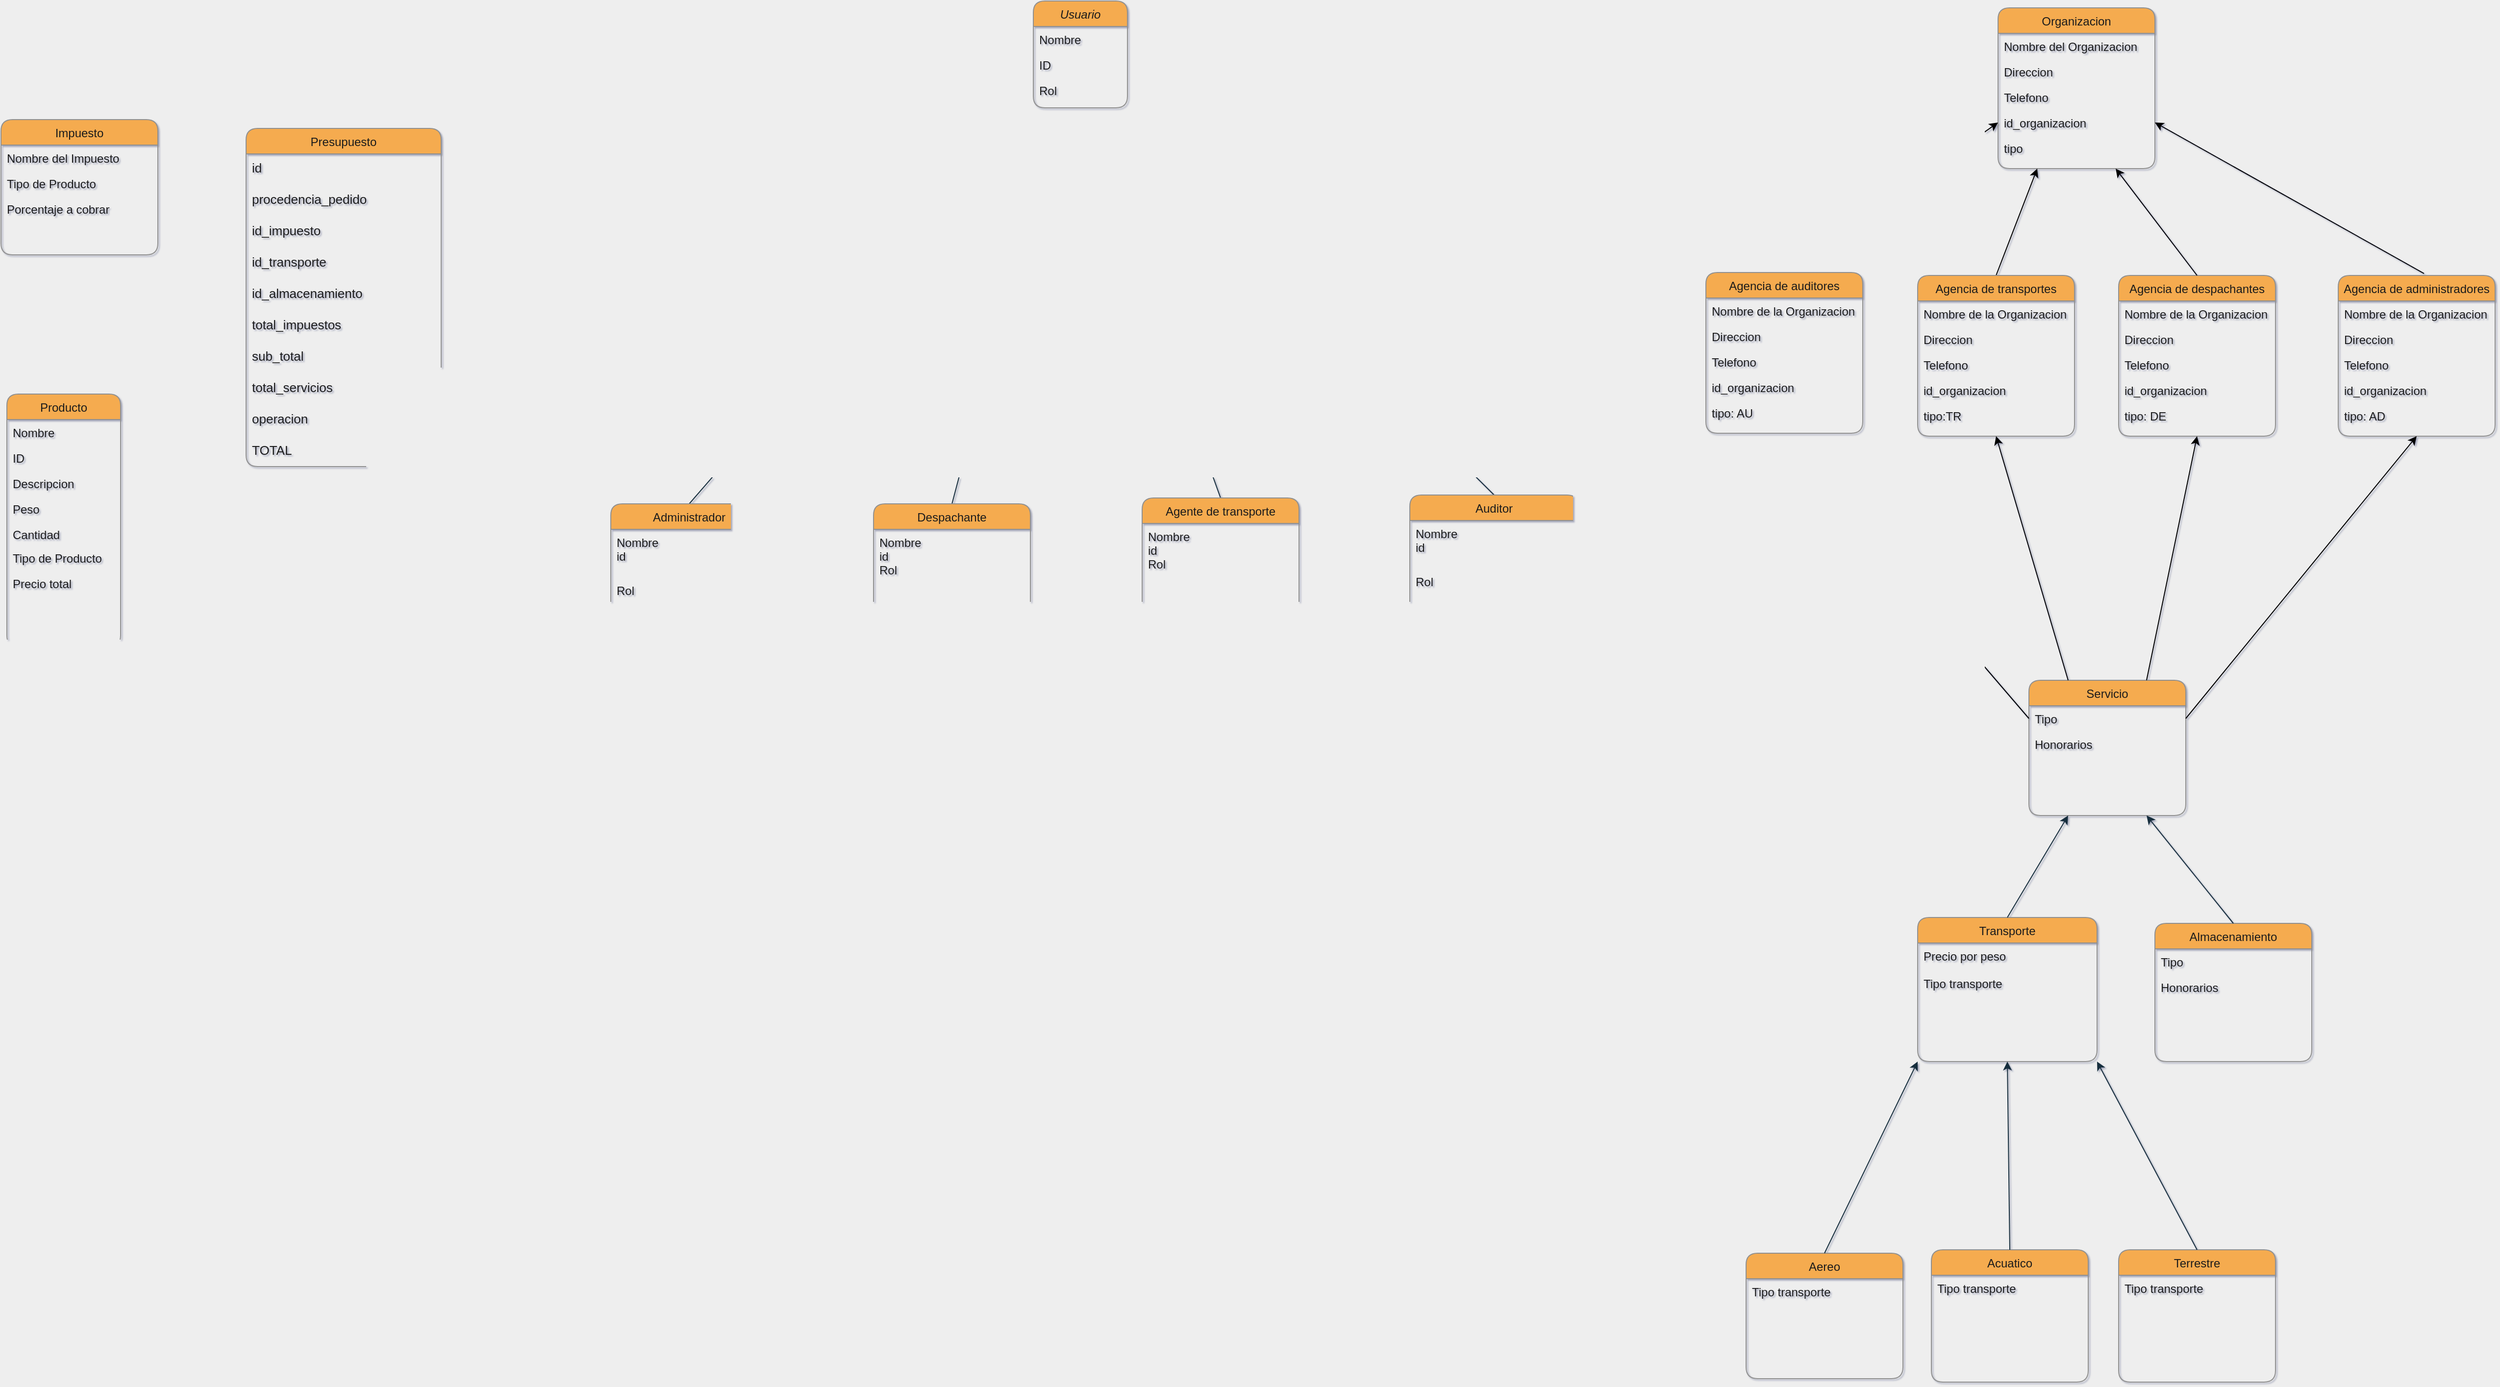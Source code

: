 <mxfile version="20.8.13" type="github">
  <diagram id="C5RBs43oDa-KdzZeNtuy" name="Page-1">
    <mxGraphModel dx="4279" dy="2477" grid="0" gridSize="10" guides="1" tooltips="1" connect="1" arrows="1" fold="1" page="1" pageScale="1" pageWidth="827" pageHeight="1169" background="#EEEEEE" math="0" shadow="1">
      <root>
        <mxCell id="WIyWlLk6GJQsqaUBKTNV-0" />
        <mxCell id="WIyWlLk6GJQsqaUBKTNV-1" parent="WIyWlLk6GJQsqaUBKTNV-0" />
        <mxCell id="zkfFHV4jXpPFQw0GAbJ--0" value="Usuario" style="swimlane;fontStyle=2;align=center;verticalAlign=top;childLayout=stackLayout;horizontal=1;startSize=26;horizontalStack=0;resizeParent=1;resizeLast=0;collapsible=1;marginBottom=0;rounded=1;shadow=0;strokeWidth=1;fillColor=#F5AB50;strokeColor=#909090;fontColor=#1A1A1A;" parent="WIyWlLk6GJQsqaUBKTNV-1" vertex="1">
          <mxGeometry x="-556" y="-920" width="96" height="109" as="geometry">
            <mxRectangle x="230" y="140" width="160" height="26" as="alternateBounds" />
          </mxGeometry>
        </mxCell>
        <mxCell id="zkfFHV4jXpPFQw0GAbJ--1" value="Nombre" style="text;align=left;verticalAlign=top;spacingLeft=4;spacingRight=4;overflow=hidden;rotatable=0;points=[[0,0.5],[1,0.5]];portConstraint=eastwest;fontColor=#1A1A1A;rounded=1;" parent="zkfFHV4jXpPFQw0GAbJ--0" vertex="1">
          <mxGeometry y="26" width="96" height="26" as="geometry" />
        </mxCell>
        <mxCell id="zkfFHV4jXpPFQw0GAbJ--2" value="ID" style="text;align=left;verticalAlign=top;spacingLeft=4;spacingRight=4;overflow=hidden;rotatable=0;points=[[0,0.5],[1,0.5]];portConstraint=eastwest;rounded=1;shadow=0;html=0;fontColor=#1A1A1A;" parent="zkfFHV4jXpPFQw0GAbJ--0" vertex="1">
          <mxGeometry y="52" width="96" height="26" as="geometry" />
        </mxCell>
        <mxCell id="HUb9m4NCT26hnJzrRG1a-0" value="Rol" style="text;align=left;verticalAlign=top;spacingLeft=4;spacingRight=4;overflow=hidden;rotatable=0;points=[[0,0.5],[1,0.5]];portConstraint=eastwest;rounded=1;shadow=0;html=0;fontColor=#1A1A1A;" parent="zkfFHV4jXpPFQw0GAbJ--0" vertex="1">
          <mxGeometry y="78" width="96" height="26" as="geometry" />
        </mxCell>
        <mxCell id="zkfFHV4jXpPFQw0GAbJ--6" value="Servicio" style="swimlane;fontStyle=0;align=center;verticalAlign=top;childLayout=stackLayout;horizontal=1;startSize=26;horizontalStack=0;resizeParent=1;resizeLast=0;collapsible=1;marginBottom=0;rounded=1;shadow=0;strokeWidth=1;fillColor=#F5AB50;strokeColor=#909090;fontColor=#1A1A1A;" parent="WIyWlLk6GJQsqaUBKTNV-1" vertex="1">
          <mxGeometry x="459.5" y="-227" width="160" height="138" as="geometry">
            <mxRectangle x="130" y="380" width="160" height="26" as="alternateBounds" />
          </mxGeometry>
        </mxCell>
        <mxCell id="zkfFHV4jXpPFQw0GAbJ--7" value="Tipo" style="text;align=left;verticalAlign=top;spacingLeft=4;spacingRight=4;overflow=hidden;rotatable=0;points=[[0,0.5],[1,0.5]];portConstraint=eastwest;fontColor=#1A1A1A;rounded=1;" parent="zkfFHV4jXpPFQw0GAbJ--6" vertex="1">
          <mxGeometry y="26" width="160" height="26" as="geometry" />
        </mxCell>
        <mxCell id="zkfFHV4jXpPFQw0GAbJ--8" value="Honorarios" style="text;align=left;verticalAlign=top;spacingLeft=4;spacingRight=4;overflow=hidden;rotatable=0;points=[[0,0.5],[1,0.5]];portConstraint=eastwest;rounded=1;shadow=0;html=0;fontColor=#1A1A1A;" parent="zkfFHV4jXpPFQw0GAbJ--6" vertex="1">
          <mxGeometry y="52" width="160" height="26" as="geometry" />
        </mxCell>
        <mxCell id="zkfFHV4jXpPFQw0GAbJ--13" value="Acuatico" style="swimlane;fontStyle=0;align=center;verticalAlign=top;childLayout=stackLayout;horizontal=1;startSize=26;horizontalStack=0;resizeParent=1;resizeLast=0;collapsible=1;marginBottom=0;rounded=1;shadow=0;strokeWidth=1;fillColor=#F5AB50;strokeColor=#909090;fontColor=#1A1A1A;" parent="WIyWlLk6GJQsqaUBKTNV-1" vertex="1">
          <mxGeometry x="360" y="354" width="160" height="135" as="geometry">
            <mxRectangle x="340" y="380" width="170" height="26" as="alternateBounds" />
          </mxGeometry>
        </mxCell>
        <mxCell id="pXvzxChBo4fIykmY_wk8-32" value="Tipo transporte" style="text;strokeColor=none;fillColor=none;align=left;verticalAlign=top;spacingLeft=4;spacingRight=4;overflow=hidden;rotatable=0;points=[[0,0.5],[1,0.5]];portConstraint=eastwest;rounded=1;fontColor=#1A1A1A;" parent="zkfFHV4jXpPFQw0GAbJ--13" vertex="1">
          <mxGeometry y="26" width="160" height="50" as="geometry" />
        </mxCell>
        <mxCell id="zkfFHV4jXpPFQw0GAbJ--17" value="Producto" style="swimlane;fontStyle=0;align=center;verticalAlign=top;childLayout=stackLayout;horizontal=1;startSize=26;horizontalStack=0;resizeParent=1;resizeLast=0;collapsible=1;marginBottom=0;rounded=1;shadow=0;strokeWidth=1;fillColor=#F5AB50;strokeColor=#909090;fontColor=#1A1A1A;" parent="WIyWlLk6GJQsqaUBKTNV-1" vertex="1">
          <mxGeometry x="-1603" y="-519" width="116" height="258" as="geometry">
            <mxRectangle x="550" y="140" width="160" height="26" as="alternateBounds" />
          </mxGeometry>
        </mxCell>
        <mxCell id="zkfFHV4jXpPFQw0GAbJ--18" value="Nombre" style="text;align=left;verticalAlign=top;spacingLeft=4;spacingRight=4;overflow=hidden;rotatable=0;points=[[0,0.5],[1,0.5]];portConstraint=eastwest;fontColor=#1A1A1A;rounded=1;" parent="zkfFHV4jXpPFQw0GAbJ--17" vertex="1">
          <mxGeometry y="26" width="116" height="26" as="geometry" />
        </mxCell>
        <mxCell id="zkfFHV4jXpPFQw0GAbJ--19" value="ID" style="text;align=left;verticalAlign=top;spacingLeft=4;spacingRight=4;overflow=hidden;rotatable=0;points=[[0,0.5],[1,0.5]];portConstraint=eastwest;rounded=1;shadow=0;html=0;fontColor=#1A1A1A;" parent="zkfFHV4jXpPFQw0GAbJ--17" vertex="1">
          <mxGeometry y="52" width="116" height="26" as="geometry" />
        </mxCell>
        <mxCell id="zkfFHV4jXpPFQw0GAbJ--20" value="Descripcion" style="text;align=left;verticalAlign=top;spacingLeft=4;spacingRight=4;overflow=hidden;rotatable=0;points=[[0,0.5],[1,0.5]];portConstraint=eastwest;rounded=1;shadow=0;html=0;fontColor=#1A1A1A;" parent="zkfFHV4jXpPFQw0GAbJ--17" vertex="1">
          <mxGeometry y="78" width="116" height="26" as="geometry" />
        </mxCell>
        <mxCell id="zkfFHV4jXpPFQw0GAbJ--21" value="Peso" style="text;align=left;verticalAlign=top;spacingLeft=4;spacingRight=4;overflow=hidden;rotatable=0;points=[[0,0.5],[1,0.5]];portConstraint=eastwest;rounded=1;shadow=0;html=0;fontColor=#1A1A1A;" parent="zkfFHV4jXpPFQw0GAbJ--17" vertex="1">
          <mxGeometry y="104" width="116" height="26" as="geometry" />
        </mxCell>
        <mxCell id="pXvzxChBo4fIykmY_wk8-18" value="Cantidad" style="text;strokeColor=none;fillColor=none;align=left;verticalAlign=top;spacingLeft=4;spacingRight=4;overflow=hidden;rotatable=0;points=[[0,0.5],[1,0.5]];portConstraint=eastwest;rounded=1;fontColor=#1A1A1A;" parent="zkfFHV4jXpPFQw0GAbJ--17" vertex="1">
          <mxGeometry y="130" width="116" height="24" as="geometry" />
        </mxCell>
        <mxCell id="Pnj_vXacgYXX5_KnOW4d-21" value="Tipo de Producto&#xa;" style="text;align=left;verticalAlign=top;spacingLeft=4;spacingRight=4;overflow=hidden;rotatable=0;points=[[0,0.5],[1,0.5]];portConstraint=eastwest;rounded=1;shadow=0;html=0;fontColor=#1A1A1A;" parent="zkfFHV4jXpPFQw0GAbJ--17" vertex="1">
          <mxGeometry y="154" width="116" height="26" as="geometry" />
        </mxCell>
        <mxCell id="REdypmDglDxDfcD0SY29-49" value="Precio total" style="text;align=left;verticalAlign=top;spacingLeft=4;spacingRight=4;overflow=hidden;rotatable=0;points=[[0,0.5],[1,0.5]];portConstraint=eastwest;rounded=1;shadow=0;html=0;fontColor=#1A1A1A;" parent="zkfFHV4jXpPFQw0GAbJ--17" vertex="1">
          <mxGeometry y="180" width="116" height="26" as="geometry" />
        </mxCell>
        <mxCell id="pXvzxChBo4fIykmY_wk8-12" value="Transporte" style="swimlane;fontStyle=0;align=center;verticalAlign=top;childLayout=stackLayout;horizontal=1;startSize=26;horizontalStack=0;resizeParent=1;resizeLast=0;collapsible=1;marginBottom=0;rounded=1;shadow=0;strokeWidth=1;fillColor=#F5AB50;strokeColor=#909090;fontColor=#1A1A1A;" parent="WIyWlLk6GJQsqaUBKTNV-1" vertex="1">
          <mxGeometry x="346" y="15" width="183" height="147" as="geometry">
            <mxRectangle x="550" y="140" width="160" height="26" as="alternateBounds" />
          </mxGeometry>
        </mxCell>
        <mxCell id="pXvzxChBo4fIykmY_wk8-20" value="Precio por peso&#xa;&#xa;Tipo transporte" style="text;strokeColor=none;fillColor=none;align=left;verticalAlign=top;spacingLeft=4;spacingRight=4;overflow=hidden;rotatable=0;points=[[0,0.5],[1,0.5]];portConstraint=eastwest;rounded=1;fontColor=#1A1A1A;" parent="pXvzxChBo4fIykmY_wk8-12" vertex="1">
          <mxGeometry y="26" width="183" height="65" as="geometry" />
        </mxCell>
        <mxCell id="qtvmxVoFtMcfJuj8J22V-6" value="Aereo" style="swimlane;fontStyle=0;align=center;verticalAlign=top;childLayout=stackLayout;horizontal=1;startSize=26;horizontalStack=0;resizeParent=1;resizeLast=0;collapsible=1;marginBottom=0;rounded=1;shadow=0;strokeWidth=1;fillColor=#F5AB50;strokeColor=#909090;fontColor=#1A1A1A;" parent="WIyWlLk6GJQsqaUBKTNV-1" vertex="1">
          <mxGeometry x="171" y="357.5" width="160" height="128" as="geometry">
            <mxRectangle x="340" y="380" width="170" height="26" as="alternateBounds" />
          </mxGeometry>
        </mxCell>
        <mxCell id="qtvmxVoFtMcfJuj8J22V-7" value="Tipo transporte" style="text;strokeColor=none;fillColor=none;align=left;verticalAlign=top;spacingLeft=4;spacingRight=4;overflow=hidden;rotatable=0;points=[[0,0.5],[1,0.5]];portConstraint=eastwest;rounded=1;fontColor=#1A1A1A;" parent="qtvmxVoFtMcfJuj8J22V-6" vertex="1">
          <mxGeometry y="26" width="160" height="43" as="geometry" />
        </mxCell>
        <mxCell id="qtvmxVoFtMcfJuj8J22V-10" value="Terrestre" style="swimlane;fontStyle=0;align=center;verticalAlign=top;childLayout=stackLayout;horizontal=1;startSize=26;horizontalStack=0;resizeParent=1;resizeLast=0;collapsible=1;marginBottom=0;rounded=1;shadow=0;strokeWidth=1;fillColor=#F5AB50;strokeColor=#909090;fontColor=#1A1A1A;" parent="WIyWlLk6GJQsqaUBKTNV-1" vertex="1">
          <mxGeometry x="551" y="354" width="160" height="135" as="geometry">
            <mxRectangle x="340" y="380" width="170" height="26" as="alternateBounds" />
          </mxGeometry>
        </mxCell>
        <mxCell id="qtvmxVoFtMcfJuj8J22V-11" value="Tipo transporte" style="text;strokeColor=none;fillColor=none;align=left;verticalAlign=top;spacingLeft=4;spacingRight=4;overflow=hidden;rotatable=0;points=[[0,0.5],[1,0.5]];portConstraint=eastwest;rounded=1;fontColor=#1A1A1A;" parent="qtvmxVoFtMcfJuj8J22V-10" vertex="1">
          <mxGeometry y="26" width="160" height="50" as="geometry" />
        </mxCell>
        <mxCell id="REdypmDglDxDfcD0SY29-11" style="edgeStyle=none;rounded=0;orthogonalLoop=1;jettySize=auto;html=1;exitX=0.5;exitY=0;exitDx=0;exitDy=0;entryX=0.25;entryY=1;entryDx=0;entryDy=0;strokeColor=#182E3E;fontColor=#1A1A1A;labelBackgroundColor=#EEEEEE;" parent="WIyWlLk6GJQsqaUBKTNV-1" source="qtvmxVoFtMcfJuj8J22V-23" target="zkfFHV4jXpPFQw0GAbJ--0" edge="1">
          <mxGeometry relative="1" as="geometry" />
        </mxCell>
        <mxCell id="qtvmxVoFtMcfJuj8J22V-23" value="Despachante" style="swimlane;fontStyle=0;align=center;verticalAlign=top;childLayout=stackLayout;horizontal=1;startSize=26;horizontalStack=0;resizeParent=1;resizeLast=0;collapsible=1;marginBottom=0;rounded=1;shadow=0;strokeWidth=1;fillColor=#F5AB50;strokeColor=#909090;fontColor=#1A1A1A;" parent="WIyWlLk6GJQsqaUBKTNV-1" vertex="1">
          <mxGeometry x="-719" y="-407" width="160" height="118" as="geometry">
            <mxRectangle x="-504" y="483" width="160" height="26" as="alternateBounds" />
          </mxGeometry>
        </mxCell>
        <mxCell id="REdypmDglDxDfcD0SY29-51" value="Nombre&#xa;id&#xa;Rol" style="text;align=left;verticalAlign=top;spacingLeft=4;spacingRight=4;overflow=hidden;rotatable=0;points=[[0,0.5],[1,0.5]];portConstraint=eastwest;fontColor=#1A1A1A;rounded=1;" parent="qtvmxVoFtMcfJuj8J22V-23" vertex="1">
          <mxGeometry y="26" width="160" height="68" as="geometry" />
        </mxCell>
        <mxCell id="REdypmDglDxDfcD0SY29-14" style="edgeStyle=none;rounded=0;orthogonalLoop=1;jettySize=auto;html=1;exitX=0.5;exitY=0;exitDx=0;exitDy=0;entryX=0.5;entryY=1;entryDx=0;entryDy=0;strokeColor=#182E3E;fontColor=#1A1A1A;labelBackgroundColor=#EEEEEE;" parent="WIyWlLk6GJQsqaUBKTNV-1" source="qtvmxVoFtMcfJuj8J22V-28" target="zkfFHV4jXpPFQw0GAbJ--0" edge="1">
          <mxGeometry relative="1" as="geometry">
            <mxPoint x="-504.649" y="-9" as="targetPoint" />
          </mxGeometry>
        </mxCell>
        <mxCell id="qtvmxVoFtMcfJuj8J22V-28" value="Agente de transporte" style="swimlane;fontStyle=0;align=center;verticalAlign=top;childLayout=stackLayout;horizontal=1;startSize=26;horizontalStack=0;resizeParent=1;resizeLast=0;collapsible=1;marginBottom=0;rounded=1;shadow=0;strokeWidth=1;fillColor=#F5AB50;strokeColor=#909090;fontColor=#1A1A1A;" parent="WIyWlLk6GJQsqaUBKTNV-1" vertex="1">
          <mxGeometry x="-445" y="-413" width="160" height="120" as="geometry">
            <mxRectangle x="130" y="380" width="160" height="26" as="alternateBounds" />
          </mxGeometry>
        </mxCell>
        <mxCell id="REdypmDglDxDfcD0SY29-50" value="Nombre&#xa;id&#xa;Rol" style="text;align=left;verticalAlign=top;spacingLeft=4;spacingRight=4;overflow=hidden;rotatable=0;points=[[0,0.5],[1,0.5]];portConstraint=eastwest;fontColor=#1A1A1A;rounded=1;" parent="qtvmxVoFtMcfJuj8J22V-28" vertex="1">
          <mxGeometry y="26" width="160" height="75" as="geometry" />
        </mxCell>
        <mxCell id="REdypmDglDxDfcD0SY29-17" style="edgeStyle=none;rounded=0;orthogonalLoop=1;jettySize=auto;html=1;exitX=0.5;exitY=0;exitDx=0;exitDy=0;entryX=0.75;entryY=1;entryDx=0;entryDy=0;strokeColor=#182E3E;fontColor=#1A1A1A;labelBackgroundColor=#EEEEEE;" parent="WIyWlLk6GJQsqaUBKTNV-1" source="qtvmxVoFtMcfJuj8J22V-33" target="zkfFHV4jXpPFQw0GAbJ--0" edge="1">
          <mxGeometry relative="1" as="geometry">
            <mxPoint x="-464" y="-20" as="targetPoint" />
          </mxGeometry>
        </mxCell>
        <mxCell id="qtvmxVoFtMcfJuj8J22V-33" value="Auditor" style="swimlane;fontStyle=0;align=center;verticalAlign=top;childLayout=stackLayout;horizontal=1;startSize=26;horizontalStack=0;resizeParent=1;resizeLast=0;collapsible=1;marginBottom=0;rounded=1;shadow=0;strokeWidth=1;fillColor=#F5AB50;strokeColor=#909090;fontColor=#1A1A1A;" parent="WIyWlLk6GJQsqaUBKTNV-1" vertex="1">
          <mxGeometry x="-172" y="-416" width="172" height="123" as="geometry">
            <mxRectangle x="130" y="380" width="160" height="26" as="alternateBounds" />
          </mxGeometry>
        </mxCell>
        <mxCell id="qtvmxVoFtMcfJuj8J22V-34" value="Nombre&#xa;id" style="text;align=left;verticalAlign=top;spacingLeft=4;spacingRight=4;overflow=hidden;rotatable=0;points=[[0,0.5],[1,0.5]];portConstraint=eastwest;fontColor=#1A1A1A;rounded=1;" parent="qtvmxVoFtMcfJuj8J22V-33" vertex="1">
          <mxGeometry y="26" width="172" height="49" as="geometry" />
        </mxCell>
        <mxCell id="HUb9m4NCT26hnJzrRG1a-3" value="Rol" style="text;align=left;verticalAlign=top;spacingLeft=4;spacingRight=4;overflow=hidden;rotatable=0;points=[[0,0.5],[1,0.5]];portConstraint=eastwest;rounded=1;shadow=0;html=0;fontColor=#1A1A1A;" parent="qtvmxVoFtMcfJuj8J22V-33" vertex="1">
          <mxGeometry y="75" width="172" height="26" as="geometry" />
        </mxCell>
        <mxCell id="qtvmxVoFtMcfJuj8J22V-38" value="Almacenamiento" style="swimlane;fontStyle=0;align=center;verticalAlign=top;childLayout=stackLayout;horizontal=1;startSize=26;horizontalStack=0;resizeParent=1;resizeLast=0;collapsible=1;marginBottom=0;rounded=1;shadow=0;strokeWidth=1;fillColor=#F5AB50;strokeColor=#909090;fontColor=#1A1A1A;" parent="WIyWlLk6GJQsqaUBKTNV-1" vertex="1">
          <mxGeometry x="588" y="21" width="160" height="141" as="geometry">
            <mxRectangle x="130" y="380" width="160" height="26" as="alternateBounds" />
          </mxGeometry>
        </mxCell>
        <mxCell id="qtvmxVoFtMcfJuj8J22V-39" value="Tipo" style="text;align=left;verticalAlign=top;spacingLeft=4;spacingRight=4;overflow=hidden;rotatable=0;points=[[0,0.5],[1,0.5]];portConstraint=eastwest;fontColor=#1A1A1A;rounded=1;" parent="qtvmxVoFtMcfJuj8J22V-38" vertex="1">
          <mxGeometry y="26" width="160" height="26" as="geometry" />
        </mxCell>
        <mxCell id="qtvmxVoFtMcfJuj8J22V-40" value="Honorarios" style="text;align=left;verticalAlign=top;spacingLeft=4;spacingRight=4;overflow=hidden;rotatable=0;points=[[0,0.5],[1,0.5]];portConstraint=eastwest;rounded=1;shadow=0;html=0;fontColor=#1A1A1A;" parent="qtvmxVoFtMcfJuj8J22V-38" vertex="1">
          <mxGeometry y="52" width="160" height="26" as="geometry" />
        </mxCell>
        <mxCell id="REdypmDglDxDfcD0SY29-3" style="rounded=0;orthogonalLoop=1;jettySize=auto;html=1;exitX=0.5;exitY=0;exitDx=0;exitDy=0;entryX=0;entryY=1;entryDx=0;entryDy=0;strokeColor=#182E3E;fontColor=#1A1A1A;labelBackgroundColor=#EEEEEE;" parent="WIyWlLk6GJQsqaUBKTNV-1" source="qtvmxVoFtMcfJuj8J22V-55" target="zkfFHV4jXpPFQw0GAbJ--0" edge="1">
          <mxGeometry relative="1" as="geometry">
            <mxPoint x="-554" y="-44" as="targetPoint" />
          </mxGeometry>
        </mxCell>
        <mxCell id="qtvmxVoFtMcfJuj8J22V-55" value="Administrador" style="swimlane;fontStyle=0;align=center;verticalAlign=top;childLayout=stackLayout;horizontal=1;startSize=26;horizontalStack=0;resizeParent=1;resizeLast=0;collapsible=1;marginBottom=0;rounded=1;shadow=0;strokeWidth=1;fillColor=#F5AB50;strokeColor=#909090;fontColor=#1A1A1A;" parent="WIyWlLk6GJQsqaUBKTNV-1" vertex="1">
          <mxGeometry x="-987" y="-407" width="160" height="140" as="geometry">
            <mxRectangle x="130" y="380" width="160" height="26" as="alternateBounds" />
          </mxGeometry>
        </mxCell>
        <mxCell id="REdypmDglDxDfcD0SY29-23" style="edgeStyle=none;rounded=0;orthogonalLoop=1;jettySize=auto;html=1;exitX=0;exitY=0.5;exitDx=0;exitDy=0;strokeColor=#182E3E;fontColor=#1A1A1A;labelBackgroundColor=#EEEEEE;" parent="qtvmxVoFtMcfJuj8J22V-55" edge="1">
          <mxGeometry relative="1" as="geometry">
            <mxPoint x="1.137e-13" y="41" as="sourcePoint" />
            <mxPoint x="1.137e-13" y="41" as="targetPoint" />
          </mxGeometry>
        </mxCell>
        <mxCell id="REdypmDglDxDfcD0SY29-52" value="Nombre&#xa;id" style="text;align=left;verticalAlign=top;spacingLeft=4;spacingRight=4;overflow=hidden;rotatable=0;points=[[0,0.5],[1,0.5]];portConstraint=eastwest;fontColor=#1A1A1A;rounded=1;" parent="qtvmxVoFtMcfJuj8J22V-55" vertex="1">
          <mxGeometry y="26" width="160" height="49" as="geometry" />
        </mxCell>
        <mxCell id="HUb9m4NCT26hnJzrRG1a-2" value="Rol" style="text;align=left;verticalAlign=top;spacingLeft=4;spacingRight=4;overflow=hidden;rotatable=0;points=[[0,0.5],[1,0.5]];portConstraint=eastwest;rounded=1;shadow=0;html=0;fontColor=#1A1A1A;" parent="qtvmxVoFtMcfJuj8J22V-55" vertex="1">
          <mxGeometry y="75" width="160" height="26" as="geometry" />
        </mxCell>
        <mxCell id="Pnj_vXacgYXX5_KnOW4d-3" value="Impuesto" style="swimlane;fontStyle=0;align=center;verticalAlign=top;childLayout=stackLayout;horizontal=1;startSize=26;horizontalStack=0;resizeParent=1;resizeLast=0;collapsible=1;marginBottom=0;rounded=1;shadow=0;strokeWidth=1;fillColor=#F5AB50;strokeColor=#909090;fontColor=#1A1A1A;" parent="WIyWlLk6GJQsqaUBKTNV-1" vertex="1">
          <mxGeometry x="-1609" y="-799" width="160" height="138" as="geometry">
            <mxRectangle x="130" y="380" width="160" height="26" as="alternateBounds" />
          </mxGeometry>
        </mxCell>
        <mxCell id="Pnj_vXacgYXX5_KnOW4d-4" value="Nombre del Impuesto" style="text;align=left;verticalAlign=top;spacingLeft=4;spacingRight=4;overflow=hidden;rotatable=0;points=[[0,0.5],[1,0.5]];portConstraint=eastwest;fontColor=#1A1A1A;rounded=1;" parent="Pnj_vXacgYXX5_KnOW4d-3" vertex="1">
          <mxGeometry y="26" width="160" height="26" as="geometry" />
        </mxCell>
        <mxCell id="Pnj_vXacgYXX5_KnOW4d-5" value="Tipo de Producto" style="text;align=left;verticalAlign=top;spacingLeft=4;spacingRight=4;overflow=hidden;rotatable=0;points=[[0,0.5],[1,0.5]];portConstraint=eastwest;rounded=1;shadow=0;html=0;fontColor=#1A1A1A;" parent="Pnj_vXacgYXX5_KnOW4d-3" vertex="1">
          <mxGeometry y="52" width="160" height="26" as="geometry" />
        </mxCell>
        <mxCell id="Pnj_vXacgYXX5_KnOW4d-8" value="Porcentaje a cobrar" style="text;align=left;verticalAlign=top;spacingLeft=4;spacingRight=4;overflow=hidden;rotatable=0;points=[[0,0.5],[1,0.5]];portConstraint=eastwest;fontColor=#1A1A1A;rounded=1;" parent="Pnj_vXacgYXX5_KnOW4d-3" vertex="1">
          <mxGeometry y="78" width="160" height="26" as="geometry" />
        </mxCell>
        <mxCell id="REdypmDglDxDfcD0SY29-32" style="edgeStyle=none;rounded=0;orthogonalLoop=1;jettySize=auto;html=1;exitX=0.5;exitY=0;exitDx=0;exitDy=0;strokeColor=#182E3E;fontColor=#1A1A1A;labelBackgroundColor=#EEEEEE;entryX=0.75;entryY=1;entryDx=0;entryDy=0;" parent="WIyWlLk6GJQsqaUBKTNV-1" edge="1" target="zkfFHV4jXpPFQw0GAbJ--6" source="qtvmxVoFtMcfJuj8J22V-38">
          <mxGeometry relative="1" as="geometry">
            <mxPoint x="520" y="54" as="sourcePoint" />
            <mxPoint x="675.77" y="-91" as="targetPoint" />
          </mxGeometry>
        </mxCell>
        <mxCell id="REdypmDglDxDfcD0SY29-33" style="edgeStyle=none;rounded=0;orthogonalLoop=1;jettySize=auto;html=1;entryX=0.25;entryY=1;entryDx=0;entryDy=0;strokeColor=#182E3E;fontColor=#1A1A1A;labelBackgroundColor=#EEEEEE;exitX=0.5;exitY=0;exitDx=0;exitDy=0;" parent="WIyWlLk6GJQsqaUBKTNV-1" target="zkfFHV4jXpPFQw0GAbJ--6" edge="1" source="pXvzxChBo4fIykmY_wk8-12">
          <mxGeometry relative="1" as="geometry">
            <mxPoint x="544" y="65" as="sourcePoint" />
            <mxPoint x="405" y="-73" as="targetPoint" />
          </mxGeometry>
        </mxCell>
        <mxCell id="REdypmDglDxDfcD0SY29-34" style="edgeStyle=none;rounded=0;orthogonalLoop=1;jettySize=auto;html=1;entryX=0;entryY=1;entryDx=0;entryDy=0;strokeColor=#182E3E;fontColor=#1A1A1A;labelBackgroundColor=#EEEEEE;exitX=0.5;exitY=0;exitDx=0;exitDy=0;" parent="WIyWlLk6GJQsqaUBKTNV-1" target="pXvzxChBo4fIykmY_wk8-12" edge="1" source="qtvmxVoFtMcfJuj8J22V-6">
          <mxGeometry relative="1" as="geometry">
            <mxPoint x="338" y="360" as="sourcePoint" />
            <mxPoint x="346" y="177" as="targetPoint" />
          </mxGeometry>
        </mxCell>
        <mxCell id="REdypmDglDxDfcD0SY29-35" style="edgeStyle=none;rounded=0;orthogonalLoop=1;jettySize=auto;html=1;entryX=0.5;entryY=1;entryDx=0;entryDy=0;exitX=0.5;exitY=0;exitDx=0;exitDy=0;strokeColor=#182E3E;fontColor=#1A1A1A;labelBackgroundColor=#EEEEEE;" parent="WIyWlLk6GJQsqaUBKTNV-1" source="zkfFHV4jXpPFQw0GAbJ--13" target="pXvzxChBo4fIykmY_wk8-12" edge="1">
          <mxGeometry relative="1" as="geometry">
            <mxPoint x="348" y="370" as="sourcePoint" />
            <mxPoint x="429.997" y="190.676" as="targetPoint" />
          </mxGeometry>
        </mxCell>
        <mxCell id="REdypmDglDxDfcD0SY29-56" style="edgeStyle=none;rounded=0;orthogonalLoop=1;jettySize=auto;html=1;entryX=1;entryY=1;entryDx=0;entryDy=0;strokeColor=#182E3E;fontColor=#1A1A1A;labelBackgroundColor=#EEEEEE;exitX=0.5;exitY=0;exitDx=0;exitDy=0;" parent="WIyWlLk6GJQsqaUBKTNV-1" target="pXvzxChBo4fIykmY_wk8-12" edge="1" source="qtvmxVoFtMcfJuj8J22V-10">
          <mxGeometry relative="1" as="geometry">
            <mxPoint x="681" y="358" as="sourcePoint" />
            <mxPoint x="529" y="177" as="targetPoint" />
          </mxGeometry>
        </mxCell>
        <mxCell id="2DYvkXwkTkWKOow9lD2d-0" value="Organizacion" style="swimlane;fontStyle=0;align=center;verticalAlign=top;childLayout=stackLayout;horizontal=1;startSize=26;horizontalStack=0;resizeParent=1;resizeLast=0;collapsible=1;marginBottom=0;rounded=1;shadow=0;strokeWidth=1;fillColor=#F5AB50;strokeColor=#909090;fontColor=#1A1A1A;" parent="WIyWlLk6GJQsqaUBKTNV-1" vertex="1">
          <mxGeometry x="428" y="-913" width="160" height="164" as="geometry">
            <mxRectangle x="130" y="380" width="160" height="26" as="alternateBounds" />
          </mxGeometry>
        </mxCell>
        <mxCell id="2DYvkXwkTkWKOow9lD2d-1" value="Nombre del Organizacion" style="text;align=left;verticalAlign=top;spacingLeft=4;spacingRight=4;overflow=hidden;rotatable=0;points=[[0,0.5],[1,0.5]];portConstraint=eastwest;fontColor=#1A1A1A;rounded=1;" parent="2DYvkXwkTkWKOow9lD2d-0" vertex="1">
          <mxGeometry y="26" width="160" height="26" as="geometry" />
        </mxCell>
        <mxCell id="2DYvkXwkTkWKOow9lD2d-2" value="Direccion" style="text;align=left;verticalAlign=top;spacingLeft=4;spacingRight=4;overflow=hidden;rotatable=0;points=[[0,0.5],[1,0.5]];portConstraint=eastwest;rounded=1;shadow=0;html=0;fontColor=#1A1A1A;" parent="2DYvkXwkTkWKOow9lD2d-0" vertex="1">
          <mxGeometry y="52" width="160" height="26" as="geometry" />
        </mxCell>
        <mxCell id="2DYvkXwkTkWKOow9lD2d-3" value="Telefono" style="text;align=left;verticalAlign=top;spacingLeft=4;spacingRight=4;overflow=hidden;rotatable=0;points=[[0,0.5],[1,0.5]];portConstraint=eastwest;fontColor=#1A1A1A;rounded=1;" parent="2DYvkXwkTkWKOow9lD2d-0" vertex="1">
          <mxGeometry y="78" width="160" height="26" as="geometry" />
        </mxCell>
        <mxCell id="2DYvkXwkTkWKOow9lD2d-6" value="id_organizacion" style="text;align=left;verticalAlign=top;spacingLeft=4;spacingRight=4;overflow=hidden;rotatable=0;points=[[0,0.5],[1,0.5]];portConstraint=eastwest;fontColor=#1A1A1A;rounded=1;" parent="2DYvkXwkTkWKOow9lD2d-0" vertex="1">
          <mxGeometry y="104" width="160" height="26" as="geometry" />
        </mxCell>
        <mxCell id="rWwStxESITLfcgc23Q9w-24" value="tipo" style="text;align=left;verticalAlign=top;spacingLeft=4;spacingRight=4;overflow=hidden;rotatable=0;points=[[0,0.5],[1,0.5]];portConstraint=eastwest;fontColor=#1A1A1A;rounded=1;" vertex="1" parent="2DYvkXwkTkWKOow9lD2d-0">
          <mxGeometry y="130" width="160" height="26" as="geometry" />
        </mxCell>
        <mxCell id="rWwStxESITLfcgc23Q9w-0" value="" style="endArrow=classic;html=1;rounded=0;entryX=0.25;entryY=1;entryDx=0;entryDy=0;exitX=0.5;exitY=0;exitDx=0;exitDy=0;" edge="1" parent="WIyWlLk6GJQsqaUBKTNV-1" source="rWwStxESITLfcgc23Q9w-1" target="2DYvkXwkTkWKOow9lD2d-0">
          <mxGeometry width="50" height="50" relative="1" as="geometry">
            <mxPoint x="466" y="-641" as="sourcePoint" />
            <mxPoint x="476" y="-747" as="targetPoint" />
          </mxGeometry>
        </mxCell>
        <mxCell id="rWwStxESITLfcgc23Q9w-1" value="Agencia de transportes" style="swimlane;fontStyle=0;align=center;verticalAlign=top;childLayout=stackLayout;horizontal=1;startSize=26;horizontalStack=0;resizeParent=1;resizeLast=0;collapsible=1;marginBottom=0;rounded=1;shadow=0;strokeWidth=1;fillColor=#F5AB50;strokeColor=#909090;fontColor=#1A1A1A;" vertex="1" parent="WIyWlLk6GJQsqaUBKTNV-1">
          <mxGeometry x="346" y="-640" width="160" height="164" as="geometry">
            <mxRectangle x="130" y="380" width="160" height="26" as="alternateBounds" />
          </mxGeometry>
        </mxCell>
        <mxCell id="rWwStxESITLfcgc23Q9w-2" value="Nombre de la Organizacion" style="text;align=left;verticalAlign=top;spacingLeft=4;spacingRight=4;overflow=hidden;rotatable=0;points=[[0,0.5],[1,0.5]];portConstraint=eastwest;fontColor=#1A1A1A;rounded=1;" vertex="1" parent="rWwStxESITLfcgc23Q9w-1">
          <mxGeometry y="26" width="160" height="26" as="geometry" />
        </mxCell>
        <mxCell id="rWwStxESITLfcgc23Q9w-3" value="Direccion" style="text;align=left;verticalAlign=top;spacingLeft=4;spacingRight=4;overflow=hidden;rotatable=0;points=[[0,0.5],[1,0.5]];portConstraint=eastwest;rounded=1;shadow=0;html=0;fontColor=#1A1A1A;" vertex="1" parent="rWwStxESITLfcgc23Q9w-1">
          <mxGeometry y="52" width="160" height="26" as="geometry" />
        </mxCell>
        <mxCell id="rWwStxESITLfcgc23Q9w-4" value="Telefono" style="text;align=left;verticalAlign=top;spacingLeft=4;spacingRight=4;overflow=hidden;rotatable=0;points=[[0,0.5],[1,0.5]];portConstraint=eastwest;fontColor=#1A1A1A;rounded=1;" vertex="1" parent="rWwStxESITLfcgc23Q9w-1">
          <mxGeometry y="78" width="160" height="26" as="geometry" />
        </mxCell>
        <mxCell id="rWwStxESITLfcgc23Q9w-5" value="id_organizacion" style="text;align=left;verticalAlign=top;spacingLeft=4;spacingRight=4;overflow=hidden;rotatable=0;points=[[0,0.5],[1,0.5]];portConstraint=eastwest;fontColor=#1A1A1A;rounded=1;" vertex="1" parent="rWwStxESITLfcgc23Q9w-1">
          <mxGeometry y="104" width="160" height="26" as="geometry" />
        </mxCell>
        <mxCell id="rWwStxESITLfcgc23Q9w-31" value="tipo:TR" style="text;align=left;verticalAlign=top;spacingLeft=4;spacingRight=4;overflow=hidden;rotatable=0;points=[[0,0.5],[1,0.5]];portConstraint=eastwest;fontColor=#1A1A1A;rounded=1;" vertex="1" parent="rWwStxESITLfcgc23Q9w-1">
          <mxGeometry y="130" width="160" height="26" as="geometry" />
        </mxCell>
        <mxCell id="rWwStxESITLfcgc23Q9w-6" value="" style="endArrow=classic;html=1;rounded=0;entryX=0.5;entryY=1;entryDx=0;entryDy=0;exitX=0.25;exitY=0;exitDx=0;exitDy=0;" edge="1" parent="WIyWlLk6GJQsqaUBKTNV-1" source="zkfFHV4jXpPFQw0GAbJ--6" target="rWwStxESITLfcgc23Q9w-1">
          <mxGeometry width="50" height="50" relative="1" as="geometry">
            <mxPoint x="430" y="-343" as="sourcePoint" />
            <mxPoint x="480" y="-393" as="targetPoint" />
          </mxGeometry>
        </mxCell>
        <mxCell id="rWwStxESITLfcgc23Q9w-7" value="Agencia de despachantes" style="swimlane;fontStyle=0;align=center;verticalAlign=top;childLayout=stackLayout;horizontal=1;startSize=26;horizontalStack=0;resizeParent=1;resizeLast=0;collapsible=1;marginBottom=0;rounded=1;shadow=0;strokeWidth=1;fillColor=#F5AB50;strokeColor=#909090;fontColor=#1A1A1A;" vertex="1" parent="WIyWlLk6GJQsqaUBKTNV-1">
          <mxGeometry x="551" y="-640" width="160" height="164" as="geometry">
            <mxRectangle x="130" y="380" width="160" height="26" as="alternateBounds" />
          </mxGeometry>
        </mxCell>
        <mxCell id="rWwStxESITLfcgc23Q9w-8" value="Nombre de la Organizacion" style="text;align=left;verticalAlign=top;spacingLeft=4;spacingRight=4;overflow=hidden;rotatable=0;points=[[0,0.5],[1,0.5]];portConstraint=eastwest;fontColor=#1A1A1A;rounded=1;" vertex="1" parent="rWwStxESITLfcgc23Q9w-7">
          <mxGeometry y="26" width="160" height="26" as="geometry" />
        </mxCell>
        <mxCell id="rWwStxESITLfcgc23Q9w-9" value="Direccion" style="text;align=left;verticalAlign=top;spacingLeft=4;spacingRight=4;overflow=hidden;rotatable=0;points=[[0,0.5],[1,0.5]];portConstraint=eastwest;rounded=1;shadow=0;html=0;fontColor=#1A1A1A;" vertex="1" parent="rWwStxESITLfcgc23Q9w-7">
          <mxGeometry y="52" width="160" height="26" as="geometry" />
        </mxCell>
        <mxCell id="rWwStxESITLfcgc23Q9w-10" value="Telefono" style="text;align=left;verticalAlign=top;spacingLeft=4;spacingRight=4;overflow=hidden;rotatable=0;points=[[0,0.5],[1,0.5]];portConstraint=eastwest;fontColor=#1A1A1A;rounded=1;" vertex="1" parent="rWwStxESITLfcgc23Q9w-7">
          <mxGeometry y="78" width="160" height="26" as="geometry" />
        </mxCell>
        <mxCell id="rWwStxESITLfcgc23Q9w-11" value="id_organizacion" style="text;align=left;verticalAlign=top;spacingLeft=4;spacingRight=4;overflow=hidden;rotatable=0;points=[[0,0.5],[1,0.5]];portConstraint=eastwest;fontColor=#1A1A1A;rounded=1;" vertex="1" parent="rWwStxESITLfcgc23Q9w-7">
          <mxGeometry y="104" width="160" height="26" as="geometry" />
        </mxCell>
        <mxCell id="rWwStxESITLfcgc23Q9w-32" value="tipo: DE" style="text;align=left;verticalAlign=top;spacingLeft=4;spacingRight=4;overflow=hidden;rotatable=0;points=[[0,0.5],[1,0.5]];portConstraint=eastwest;fontColor=#1A1A1A;rounded=1;" vertex="1" parent="rWwStxESITLfcgc23Q9w-7">
          <mxGeometry y="130" width="160" height="26" as="geometry" />
        </mxCell>
        <mxCell id="rWwStxESITLfcgc23Q9w-12" value="Agencia de auditores" style="swimlane;fontStyle=0;align=center;verticalAlign=top;childLayout=stackLayout;horizontal=1;startSize=26;horizontalStack=0;resizeParent=1;resizeLast=0;collapsible=1;marginBottom=0;rounded=1;shadow=0;strokeWidth=1;fillColor=#F5AB50;strokeColor=#909090;fontColor=#1A1A1A;" vertex="1" parent="WIyWlLk6GJQsqaUBKTNV-1">
          <mxGeometry x="130" y="-643" width="160" height="164" as="geometry">
            <mxRectangle x="130" y="380" width="160" height="26" as="alternateBounds" />
          </mxGeometry>
        </mxCell>
        <mxCell id="rWwStxESITLfcgc23Q9w-13" value="Nombre de la Organizacion" style="text;align=left;verticalAlign=top;spacingLeft=4;spacingRight=4;overflow=hidden;rotatable=0;points=[[0,0.5],[1,0.5]];portConstraint=eastwest;fontColor=#1A1A1A;rounded=1;" vertex="1" parent="rWwStxESITLfcgc23Q9w-12">
          <mxGeometry y="26" width="160" height="26" as="geometry" />
        </mxCell>
        <mxCell id="rWwStxESITLfcgc23Q9w-14" value="Direccion" style="text;align=left;verticalAlign=top;spacingLeft=4;spacingRight=4;overflow=hidden;rotatable=0;points=[[0,0.5],[1,0.5]];portConstraint=eastwest;rounded=1;shadow=0;html=0;fontColor=#1A1A1A;" vertex="1" parent="rWwStxESITLfcgc23Q9w-12">
          <mxGeometry y="52" width="160" height="26" as="geometry" />
        </mxCell>
        <mxCell id="rWwStxESITLfcgc23Q9w-15" value="Telefono" style="text;align=left;verticalAlign=top;spacingLeft=4;spacingRight=4;overflow=hidden;rotatable=0;points=[[0,0.5],[1,0.5]];portConstraint=eastwest;fontColor=#1A1A1A;rounded=1;" vertex="1" parent="rWwStxESITLfcgc23Q9w-12">
          <mxGeometry y="78" width="160" height="26" as="geometry" />
        </mxCell>
        <mxCell id="rWwStxESITLfcgc23Q9w-16" value="id_organizacion" style="text;align=left;verticalAlign=top;spacingLeft=4;spacingRight=4;overflow=hidden;rotatable=0;points=[[0,0.5],[1,0.5]];portConstraint=eastwest;fontColor=#1A1A1A;rounded=1;" vertex="1" parent="rWwStxESITLfcgc23Q9w-12">
          <mxGeometry y="104" width="160" height="26" as="geometry" />
        </mxCell>
        <mxCell id="rWwStxESITLfcgc23Q9w-30" value="tipo: AU" style="text;align=left;verticalAlign=top;spacingLeft=4;spacingRight=4;overflow=hidden;rotatable=0;points=[[0,0.5],[1,0.5]];portConstraint=eastwest;fontColor=#1A1A1A;rounded=1;" vertex="1" parent="rWwStxESITLfcgc23Q9w-12">
          <mxGeometry y="130" width="160" height="26" as="geometry" />
        </mxCell>
        <mxCell id="rWwStxESITLfcgc23Q9w-17" value="Agencia de administradores" style="swimlane;fontStyle=0;align=center;verticalAlign=top;childLayout=stackLayout;horizontal=1;startSize=26;horizontalStack=0;resizeParent=1;resizeLast=0;collapsible=1;marginBottom=0;rounded=1;shadow=0;strokeWidth=1;fillColor=#F5AB50;strokeColor=#909090;fontColor=#1A1A1A;" vertex="1" parent="WIyWlLk6GJQsqaUBKTNV-1">
          <mxGeometry x="775" y="-640" width="160" height="164" as="geometry">
            <mxRectangle x="130" y="380" width="160" height="26" as="alternateBounds" />
          </mxGeometry>
        </mxCell>
        <mxCell id="rWwStxESITLfcgc23Q9w-18" value="Nombre de la Organizacion" style="text;align=left;verticalAlign=top;spacingLeft=4;spacingRight=4;overflow=hidden;rotatable=0;points=[[0,0.5],[1,0.5]];portConstraint=eastwest;fontColor=#1A1A1A;rounded=1;" vertex="1" parent="rWwStxESITLfcgc23Q9w-17">
          <mxGeometry y="26" width="160" height="26" as="geometry" />
        </mxCell>
        <mxCell id="rWwStxESITLfcgc23Q9w-19" value="Direccion" style="text;align=left;verticalAlign=top;spacingLeft=4;spacingRight=4;overflow=hidden;rotatable=0;points=[[0,0.5],[1,0.5]];portConstraint=eastwest;rounded=1;shadow=0;html=0;fontColor=#1A1A1A;" vertex="1" parent="rWwStxESITLfcgc23Q9w-17">
          <mxGeometry y="52" width="160" height="26" as="geometry" />
        </mxCell>
        <mxCell id="rWwStxESITLfcgc23Q9w-20" value="Telefono" style="text;align=left;verticalAlign=top;spacingLeft=4;spacingRight=4;overflow=hidden;rotatable=0;points=[[0,0.5],[1,0.5]];portConstraint=eastwest;fontColor=#1A1A1A;rounded=1;" vertex="1" parent="rWwStxESITLfcgc23Q9w-17">
          <mxGeometry y="78" width="160" height="26" as="geometry" />
        </mxCell>
        <mxCell id="rWwStxESITLfcgc23Q9w-21" value="id_organizacion" style="text;align=left;verticalAlign=top;spacingLeft=4;spacingRight=4;overflow=hidden;rotatable=0;points=[[0,0.5],[1,0.5]];portConstraint=eastwest;fontColor=#1A1A1A;rounded=1;" vertex="1" parent="rWwStxESITLfcgc23Q9w-17">
          <mxGeometry y="104" width="160" height="26" as="geometry" />
        </mxCell>
        <mxCell id="rWwStxESITLfcgc23Q9w-33" value="tipo: AD" style="text;align=left;verticalAlign=top;spacingLeft=4;spacingRight=4;overflow=hidden;rotatable=0;points=[[0,0.5],[1,0.5]];portConstraint=eastwest;fontColor=#1A1A1A;rounded=1;" vertex="1" parent="rWwStxESITLfcgc23Q9w-17">
          <mxGeometry y="130" width="160" height="26" as="geometry" />
        </mxCell>
        <mxCell id="rWwStxESITLfcgc23Q9w-25" value="" style="endArrow=classic;html=1;rounded=0;exitX=0.5;exitY=0;exitDx=0;exitDy=0;entryX=0;entryY=0.5;entryDx=0;entryDy=0;" edge="1" parent="WIyWlLk6GJQsqaUBKTNV-1" source="rWwStxESITLfcgc23Q9w-12" target="2DYvkXwkTkWKOow9lD2d-6">
          <mxGeometry width="50" height="50" relative="1" as="geometry">
            <mxPoint x="269" y="-637" as="sourcePoint" />
            <mxPoint x="443" y="-742" as="targetPoint" />
          </mxGeometry>
        </mxCell>
        <mxCell id="rWwStxESITLfcgc23Q9w-28" value="" style="endArrow=classic;html=1;rounded=0;entryX=0.75;entryY=1;entryDx=0;entryDy=0;exitX=0.5;exitY=0;exitDx=0;exitDy=0;" edge="1" parent="WIyWlLk6GJQsqaUBKTNV-1" source="rWwStxESITLfcgc23Q9w-7" target="2DYvkXwkTkWKOow9lD2d-0">
          <mxGeometry width="50" height="50" relative="1" as="geometry">
            <mxPoint x="649" y="-640" as="sourcePoint" />
            <mxPoint x="699" y="-690" as="targetPoint" />
          </mxGeometry>
        </mxCell>
        <mxCell id="rWwStxESITLfcgc23Q9w-29" value="" style="endArrow=classic;html=1;rounded=0;entryX=1;entryY=0.5;entryDx=0;entryDy=0;exitX=0.547;exitY=-0.012;exitDx=0;exitDy=0;exitPerimeter=0;" edge="1" parent="WIyWlLk6GJQsqaUBKTNV-1" source="rWwStxESITLfcgc23Q9w-17" target="2DYvkXwkTkWKOow9lD2d-6">
          <mxGeometry width="50" height="50" relative="1" as="geometry">
            <mxPoint x="849" y="-640" as="sourcePoint" />
            <mxPoint x="912" y="-690" as="targetPoint" />
          </mxGeometry>
        </mxCell>
        <mxCell id="rWwStxESITLfcgc23Q9w-34" value="" style="endArrow=classic;html=1;rounded=0;exitX=0;exitY=0.5;exitDx=0;exitDy=0;entryX=0.5;entryY=1;entryDx=0;entryDy=0;" edge="1" parent="WIyWlLk6GJQsqaUBKTNV-1" source="zkfFHV4jXpPFQw0GAbJ--7" target="rWwStxESITLfcgc23Q9w-12">
          <mxGeometry width="50" height="50" relative="1" as="geometry">
            <mxPoint x="348" y="-246" as="sourcePoint" />
            <mxPoint x="398" y="-296" as="targetPoint" />
          </mxGeometry>
        </mxCell>
        <mxCell id="rWwStxESITLfcgc23Q9w-35" value="" style="endArrow=classic;html=1;rounded=0;exitX=0.75;exitY=0;exitDx=0;exitDy=0;entryX=0.5;entryY=1;entryDx=0;entryDy=0;" edge="1" parent="WIyWlLk6GJQsqaUBKTNV-1" source="zkfFHV4jXpPFQw0GAbJ--6" target="rWwStxESITLfcgc23Q9w-7">
          <mxGeometry width="50" height="50" relative="1" as="geometry">
            <mxPoint x="458" y="-217" as="sourcePoint" />
            <mxPoint x="508" y="-267" as="targetPoint" />
          </mxGeometry>
        </mxCell>
        <mxCell id="rWwStxESITLfcgc23Q9w-37" value="" style="endArrow=classic;html=1;rounded=0;exitX=1;exitY=0.5;exitDx=0;exitDy=0;entryX=0.5;entryY=1;entryDx=0;entryDy=0;" edge="1" parent="WIyWlLk6GJQsqaUBKTNV-1" source="zkfFHV4jXpPFQw0GAbJ--7" target="rWwStxESITLfcgc23Q9w-17">
          <mxGeometry width="50" height="50" relative="1" as="geometry">
            <mxPoint x="639" y="-208" as="sourcePoint" />
            <mxPoint x="689" y="-258" as="targetPoint" />
          </mxGeometry>
        </mxCell>
        <mxCell id="rWwStxESITLfcgc23Q9w-43" value="Presupuesto" style="swimlane;fontStyle=0;align=center;verticalAlign=top;childLayout=stackLayout;horizontal=1;startSize=26;horizontalStack=0;resizeParent=1;resizeLast=0;collapsible=1;marginBottom=0;rounded=1;shadow=0;strokeWidth=1;fillColor=#F5AB50;strokeColor=#909090;fontColor=#1A1A1A;" vertex="1" parent="WIyWlLk6GJQsqaUBKTNV-1">
          <mxGeometry x="-1359" y="-790" width="199" height="345" as="geometry">
            <mxRectangle x="550" y="140" width="160" height="26" as="alternateBounds" />
          </mxGeometry>
        </mxCell>
        <mxCell id="rWwStxESITLfcgc23Q9w-44" value="id&#xa;&#xa;procedencia_pedido&#xa;&#xa;id_impuesto&#xa;&#xa;id_transporte&#xa;&#xa;id_almacenamiento&#xa;&#xa;total_impuestos&#xa;&#xa;sub_total&#xa;&#xa;total_servicios&#xa;&#xa;operacion&#xa;&#xa;TOTAL" style="text;align=left;verticalAlign=top;spacingLeft=4;spacingRight=4;overflow=hidden;rotatable=0;points=[[0,0.5],[1,0.5]];portConstraint=eastwest;fontColor=#1A1A1A;rounded=1;fontSize=13;" vertex="1" parent="rWwStxESITLfcgc23Q9w-43">
          <mxGeometry y="26" width="199" height="319" as="geometry" />
        </mxCell>
      </root>
    </mxGraphModel>
  </diagram>
</mxfile>
